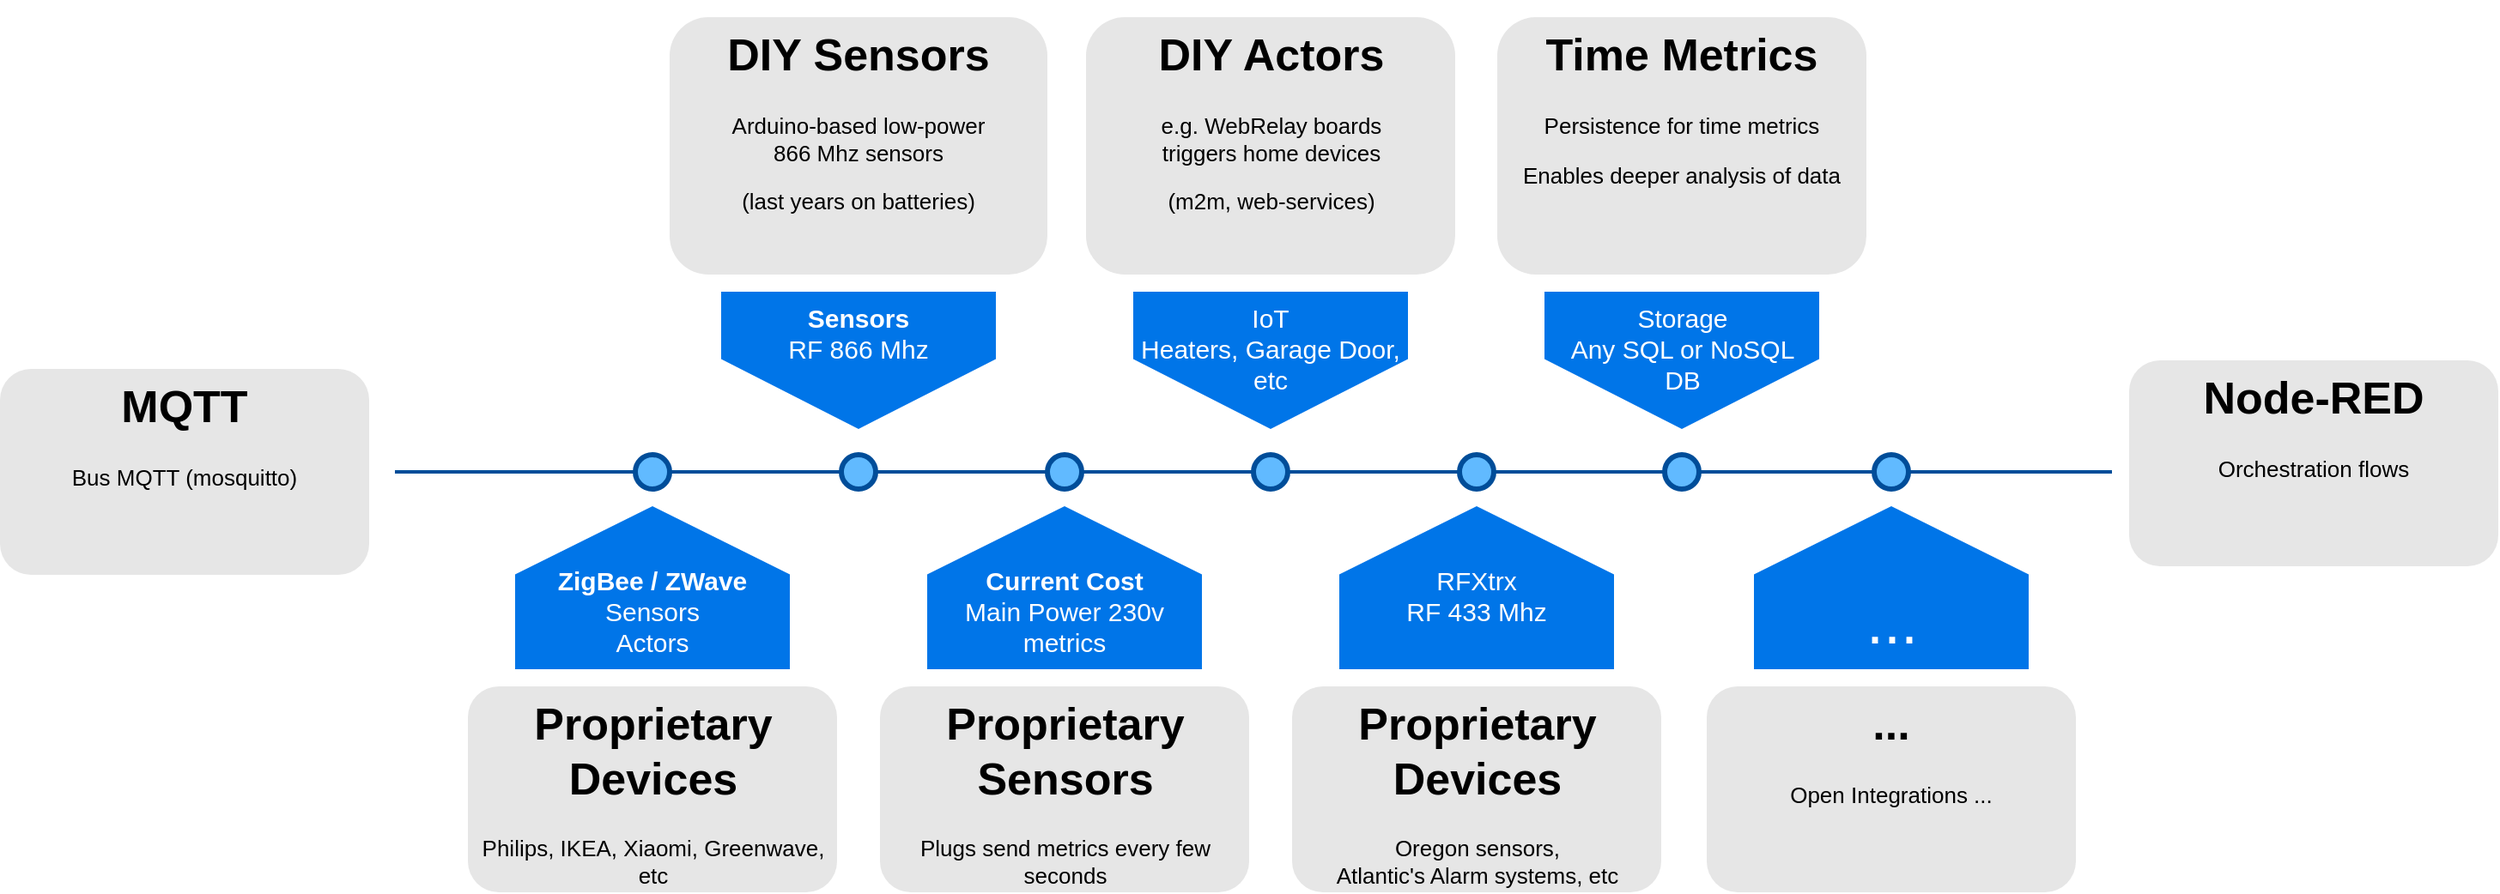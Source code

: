 <mxfile version="13.6.6" type="device"><diagram name="Page-1" id="82e54ff1-d628-8f03-85c4-9753963a91cd"><mxGraphModel dx="2773" dy="895" grid="1" gridSize="10" guides="1" tooltips="1" connect="1" arrows="1" fold="1" page="1" pageScale="1" pageWidth="1100" pageHeight="850" background="#ffffff" math="0" shadow="0"><root><mxCell id="0"/><mxCell id="1" parent="0"/><mxCell id="4ec97bd9e5d20128-1" value="" style="line;strokeWidth=2;html=1;fillColor=none;fontSize=28;fontColor=#004D99;strokeColor=#004D99;horizontal=0;shadow=0;" parent="1" vertex="1"><mxGeometry x="-30" y="400" width="1000" height="10" as="geometry"/></mxCell><mxCell id="4ec97bd9e5d20128-5" value="&lt;div&gt;&lt;b&gt;Sensors&lt;/b&gt;&lt;/div&gt;&lt;div&gt;RF 866 Mhz&lt;/div&gt;" style="shape=offPageConnector;whiteSpace=wrap;html=1;fillColor=#0075E8;fontSize=15;fontColor=#FFFFFF;size=0.509;verticalAlign=top;strokeColor=none;" parent="1" vertex="1"><mxGeometry x="160" y="300" width="160" height="80" as="geometry"/></mxCell><mxCell id="4ec97bd9e5d20128-6" value="&lt;div&gt;IoT&lt;/div&gt;&lt;div&gt;Heaters, Garage Door, etc&lt;/div&gt;" style="shape=offPageConnector;whiteSpace=wrap;html=1;fillColor=#0075E8;fontSize=15;fontColor=#FFFFFF;size=0.509;verticalAlign=top;strokeColor=none;" parent="1" vertex="1"><mxGeometry x="400" y="300" width="160" height="80" as="geometry"/></mxCell><mxCell id="4ec97bd9e5d20128-7" value="&lt;div&gt;&lt;b&gt;Current Cost&lt;/b&gt;&lt;/div&gt;&lt;div&gt;Main Power 230v metrics&lt;br&gt;&lt;/div&gt;" style="shape=offPageConnector;whiteSpace=wrap;html=1;fillColor=#0075E8;fontSize=15;fontColor=#FFFFFF;size=0.418;flipV=1;verticalAlign=bottom;strokeColor=none;spacingBottom=4;" parent="1" vertex="1"><mxGeometry x="280" y="425" width="160" height="95" as="geometry"/></mxCell><mxCell id="4ec97bd9e5d20128-8" value="&lt;div&gt;&lt;br&gt;&lt;div&gt;RFXtrx&lt;/div&gt;&lt;div&gt;RF 433 Mhz&lt;/div&gt;&lt;div&gt;&lt;br&gt;&lt;/div&gt;&lt;/div&gt;" style="shape=offPageConnector;whiteSpace=wrap;html=1;fillColor=#0075E8;fontSize=15;fontColor=#FFFFFF;size=0.418;flipV=1;verticalAlign=bottom;strokeColor=none;spacingBottom=4;" parent="1" vertex="1"><mxGeometry x="520" y="425" width="160" height="95" as="geometry"/></mxCell><mxCell id="4ec97bd9e5d20128-9" value="" style="ellipse;whiteSpace=wrap;html=1;fillColor=#61BAFF;fontSize=28;fontColor=#004D99;strokeWidth=3;strokeColor=#004D99;" parent="1" vertex="1"><mxGeometry x="230" y="395" width="20" height="20" as="geometry"/></mxCell><mxCell id="4ec97bd9e5d20128-10" value="" style="ellipse;whiteSpace=wrap;html=1;fillColor=#61BAFF;fontSize=28;fontColor=#004D99;strokeWidth=3;strokeColor=#004D99;" parent="1" vertex="1"><mxGeometry x="350" y="395" width="20" height="20" as="geometry"/></mxCell><mxCell id="4ec97bd9e5d20128-11" value="" style="ellipse;whiteSpace=wrap;html=1;fillColor=#61BAFF;fontSize=28;fontColor=#004D99;strokeWidth=3;strokeColor=#004D99;" parent="1" vertex="1"><mxGeometry x="470" y="395" width="20" height="20" as="geometry"/></mxCell><mxCell id="4ec97bd9e5d20128-13" value="" style="ellipse;whiteSpace=wrap;html=1;fillColor=#61BAFF;fontSize=28;fontColor=#004D99;strokeWidth=3;strokeColor=#004D99;" parent="1" vertex="1"><mxGeometry x="590" y="395" width="20" height="20" as="geometry"/></mxCell><mxCell id="4ec97bd9e5d20128-14" value="&lt;h1&gt;DIY Sensors&lt;/h1&gt;&lt;p&gt;Arduino-based low-power&lt;br&gt;866 Mhz sensors&lt;/p&gt;&lt;p&gt;(last years on batteries)&lt;br&gt;&lt;/p&gt;" style="text;html=1;spacing=5;spacingTop=-20;whiteSpace=wrap;overflow=hidden;strokeColor=none;strokeWidth=3;fillColor=#E6E6E6;fontSize=13;fontColor=#000000;align=center;rounded=1;" parent="1" vertex="1"><mxGeometry x="130" y="140" width="220" height="150" as="geometry"/></mxCell><mxCell id="4ec97bd9e5d20128-16" value="&lt;h1&gt;Proprietary Sensors&lt;br&gt;&lt;/h1&gt;&lt;p&gt;Plugs send metrics every few seconds &lt;br&gt;&lt;/p&gt;" style="text;html=1;spacing=5;spacingTop=-20;whiteSpace=wrap;overflow=hidden;strokeColor=none;strokeWidth=3;fillColor=#E6E6E6;fontSize=13;fontColor=#000000;align=center;rounded=1;" parent="1" vertex="1"><mxGeometry x="252.5" y="530" width="215" height="120" as="geometry"/></mxCell><mxCell id="4ec97bd9e5d20128-17" value="&lt;h1&gt;DIY Actors&lt;br&gt;&lt;/h1&gt;&lt;p&gt;e.g. WebRelay boards&lt;br&gt;triggers home devices&lt;/p&gt;&lt;p&gt;(m2m, web-services)&lt;br&gt;&lt;/p&gt;" style="text;html=1;spacing=5;spacingTop=-20;whiteSpace=wrap;overflow=hidden;strokeColor=none;strokeWidth=3;fillColor=#E6E6E6;fontSize=13;fontColor=#000000;align=center;rounded=1;" parent="1" vertex="1"><mxGeometry x="372.5" y="140" width="215" height="150" as="geometry"/></mxCell><mxCell id="4ec97bd9e5d20128-18" value="&lt;h1&gt;Proprietary Devices&lt;/h1&gt;&lt;p&gt;Oregon sensors, &lt;br&gt;Atlantic's Alarm systems, etc&lt;br&gt;&lt;/p&gt;" style="text;html=1;spacing=5;spacingTop=-20;whiteSpace=wrap;overflow=hidden;strokeColor=none;strokeWidth=3;fillColor=#E6E6E6;fontSize=13;fontColor=#000000;align=center;rounded=1;" parent="1" vertex="1"><mxGeometry x="492.5" y="530" width="215" height="120" as="geometry"/></mxCell><mxCell id="AegkulRfdkz3K5li59pb-1" value="&lt;h1&gt;MQTT&lt;br&gt;&lt;/h1&gt;&lt;p&gt;Bus MQTT (mosquitto)&lt;br&gt;&lt;/p&gt;" style="text;html=1;spacing=5;spacingTop=-20;whiteSpace=wrap;overflow=hidden;strokeColor=none;strokeWidth=3;fillColor=#E6E6E6;fontSize=13;fontColor=#000000;align=center;rounded=1;" parent="1" vertex="1"><mxGeometry x="-260" y="345" width="215" height="120" as="geometry"/></mxCell><mxCell id="AegkulRfdkz3K5li59pb-2" value="&lt;h1&gt;Node-RED&lt;br&gt;&lt;/h1&gt;&lt;p&gt;Orchestration flows&lt;br&gt;&lt;/p&gt;" style="text;html=1;spacing=5;spacingTop=-20;whiteSpace=wrap;overflow=hidden;strokeColor=none;strokeWidth=3;fillColor=#E6E6E6;fontSize=13;fontColor=#000000;align=center;rounded=1;" parent="1" vertex="1"><mxGeometry x="980" y="340" width="215" height="120" as="geometry"/></mxCell><mxCell id="AegkulRfdkz3K5li59pb-3" value="&lt;div&gt;Storage&lt;/div&gt;&lt;div&gt;Any SQL or NoSQL&lt;/div&gt;&lt;div&gt;DB&lt;br&gt;&lt;/div&gt;" style="shape=offPageConnector;whiteSpace=wrap;html=1;fillColor=#0075E8;fontSize=15;fontColor=#FFFFFF;size=0.509;verticalAlign=top;strokeColor=none;" parent="1" vertex="1"><mxGeometry x="639.5" y="300" width="160" height="80" as="geometry"/></mxCell><mxCell id="AegkulRfdkz3K5li59pb-4" value="" style="ellipse;whiteSpace=wrap;html=1;fillColor=#61BAFF;fontSize=28;fontColor=#004D99;strokeWidth=3;strokeColor=#004D99;" parent="1" vertex="1"><mxGeometry x="709.5" y="395" width="20" height="20" as="geometry"/></mxCell><mxCell id="AegkulRfdkz3K5li59pb-5" value="&lt;h1&gt;Time Metrics&lt;br&gt;&lt;/h1&gt;&lt;p&gt;Persistence for time metrics&lt;/p&gt;&lt;p&gt;Enables deeper analysis of data&lt;br&gt;&lt;/p&gt;" style="text;html=1;spacing=5;spacingTop=-20;whiteSpace=wrap;overflow=hidden;strokeColor=none;strokeWidth=3;fillColor=#E6E6E6;fontSize=13;fontColor=#000000;align=center;rounded=1;" parent="1" vertex="1"><mxGeometry x="612" y="140" width="215" height="150" as="geometry"/></mxCell><mxCell id="AegkulRfdkz3K5li59pb-6" value="&lt;font style=&quot;font-size: 36px&quot;&gt;...&lt;/font&gt;" style="shape=offPageConnector;whiteSpace=wrap;html=1;fillColor=#0075E8;fontSize=15;fontColor=#FFFFFF;size=0.418;flipV=1;verticalAlign=bottom;strokeColor=none;spacingBottom=4;" parent="1" vertex="1"><mxGeometry x="761.5" y="425" width="160" height="95" as="geometry"/></mxCell><mxCell id="AegkulRfdkz3K5li59pb-7" value="&lt;h1&gt;...&lt;/h1&gt;&lt;p&gt;Open Integrations ...&lt;br&gt;&lt;/p&gt;" style="text;html=1;spacing=5;spacingTop=-20;whiteSpace=wrap;overflow=hidden;strokeColor=none;strokeWidth=3;fillColor=#E6E6E6;fontSize=13;fontColor=#000000;align=center;rounded=1;" parent="1" vertex="1"><mxGeometry x="734" y="530" width="215" height="120" as="geometry"/></mxCell><mxCell id="AegkulRfdkz3K5li59pb-8" value="" style="ellipse;whiteSpace=wrap;html=1;fillColor=#61BAFF;fontSize=28;fontColor=#004D99;strokeWidth=3;strokeColor=#004D99;" parent="1" vertex="1"><mxGeometry x="831.5" y="395" width="20" height="20" as="geometry"/></mxCell><mxCell id="wFy3TvykOy4ex8RFVWmz-1" value="" style="ellipse;whiteSpace=wrap;html=1;fillColor=#61BAFF;fontSize=28;fontColor=#004D99;strokeWidth=3;strokeColor=#004D99;" vertex="1" parent="1"><mxGeometry x="110" y="395" width="20" height="20" as="geometry"/></mxCell><mxCell id="wFy3TvykOy4ex8RFVWmz-2" value="&lt;div&gt;&lt;b&gt;ZigBee / ZWave&lt;/b&gt;&lt;/div&gt;&lt;div&gt;Sensors&lt;br&gt;Actors&lt;br&gt;&lt;/div&gt;" style="shape=offPageConnector;whiteSpace=wrap;html=1;fillColor=#0075E8;fontSize=15;fontColor=#FFFFFF;size=0.418;flipV=1;verticalAlign=bottom;strokeColor=none;spacingBottom=4;" vertex="1" parent="1"><mxGeometry x="40" y="425" width="160" height="95" as="geometry"/></mxCell><mxCell id="wFy3TvykOy4ex8RFVWmz-3" value="&lt;h1&gt;Proprietary Devices&lt;br&gt;&lt;/h1&gt;&lt;p&gt;Philips, IKEA, Xiaomi, Greenwave, etc &lt;br&gt;&lt;/p&gt;" style="text;html=1;spacing=5;spacingTop=-20;whiteSpace=wrap;overflow=hidden;strokeColor=none;strokeWidth=3;fillColor=#E6E6E6;fontSize=13;fontColor=#000000;align=center;rounded=1;" vertex="1" parent="1"><mxGeometry x="12.5" y="530" width="215" height="120" as="geometry"/></mxCell></root></mxGraphModel></diagram></mxfile>